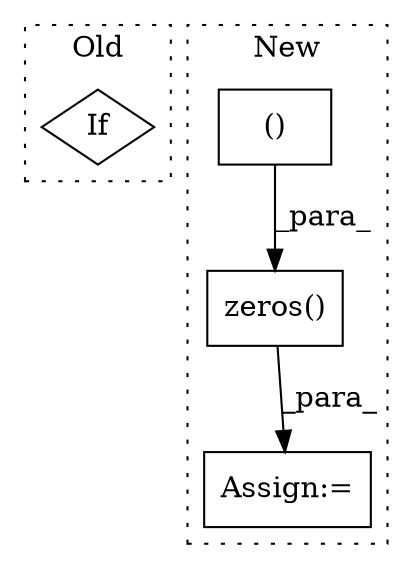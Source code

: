 digraph G {
subgraph cluster0 {
1 [label="If" a="96" s="2220,2236" l="3,14" shape="diamond"];
label = "Old";
style="dotted";
}
subgraph cluster1 {
2 [label="zeros()" a="75" s="1429,1482" l="12,1" shape="box"];
3 [label="Assign:=" a="68" s="1426" l="3" shape="box"];
4 [label="()" a="54" s="1452" l="29" shape="box"];
label = "New";
style="dotted";
}
2 -> 3 [label="_para_"];
4 -> 2 [label="_para_"];
}